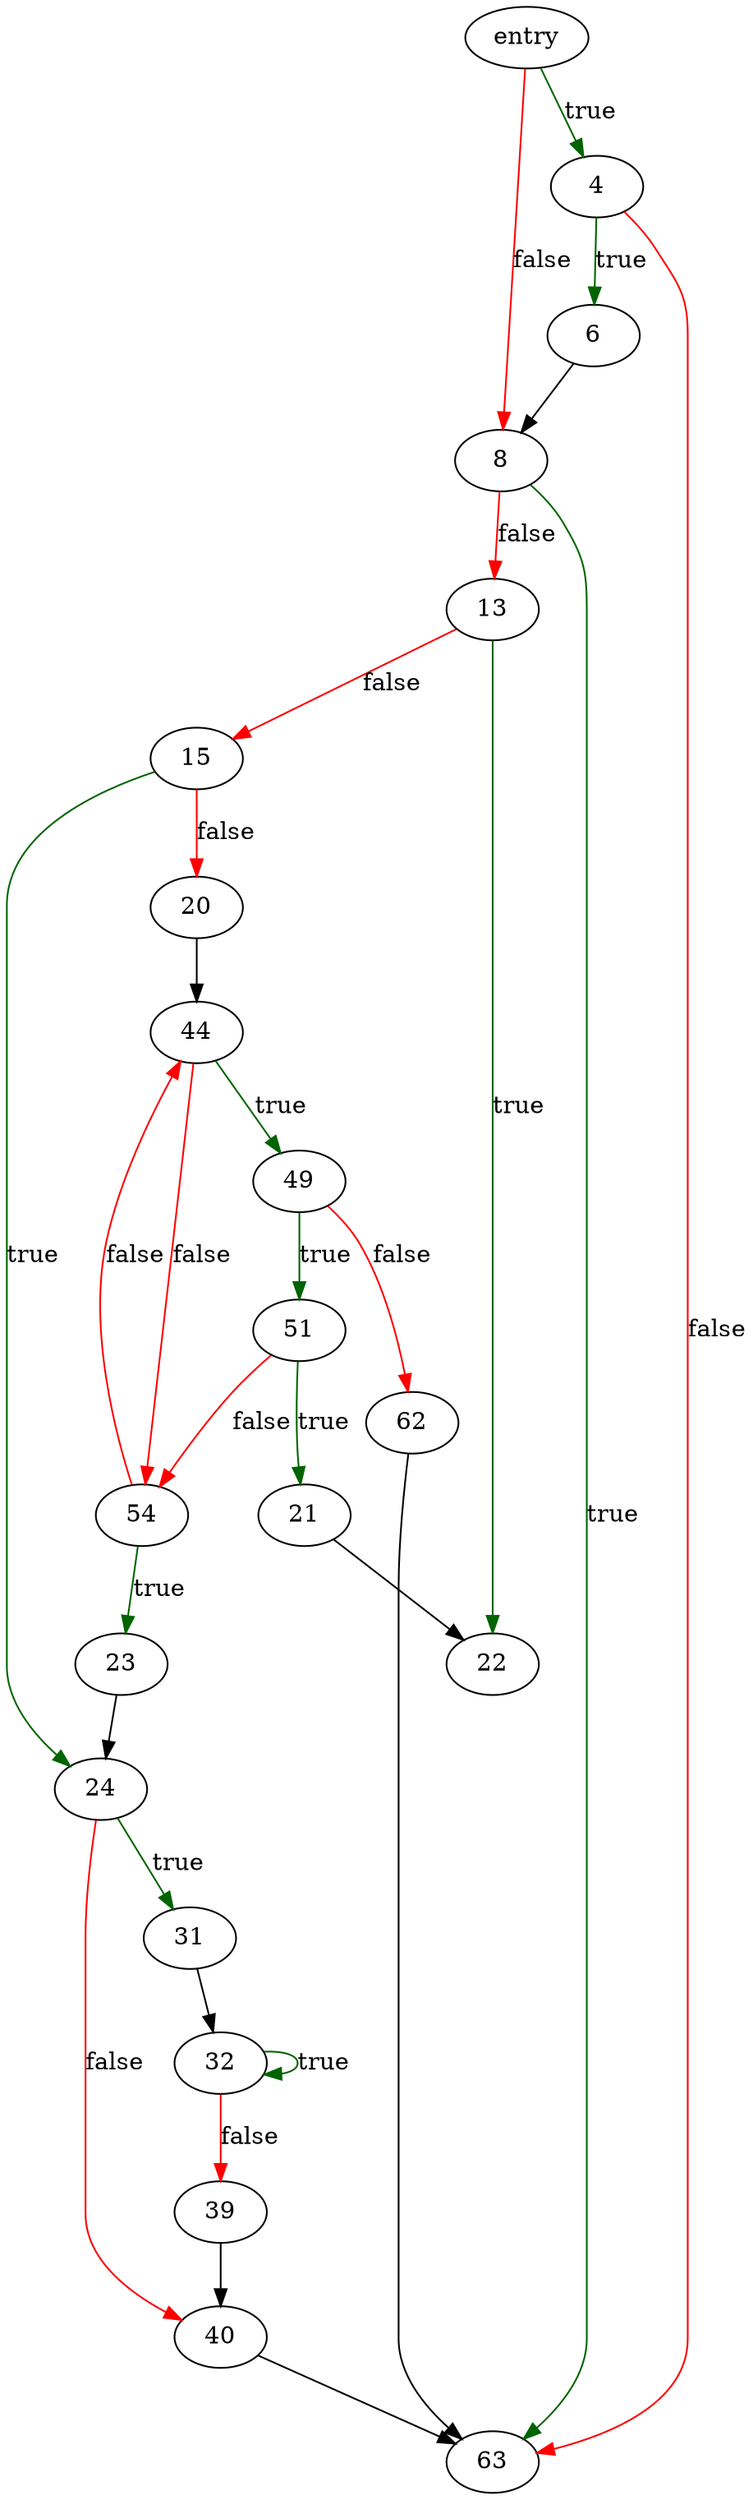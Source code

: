 digraph "find_line" {
	// Node definitions.
	1 [label=entry];
	4;
	6;
	8;
	13;
	15;
	20;
	21;
	22;
	23;
	24;
	31;
	32;
	39;
	40;
	44;
	49;
	51;
	54;
	62;
	63;

	// Edge definitions.
	1 -> 4 [
		color=darkgreen
		label=true
	];
	1 -> 8 [
		color=red
		label=false
	];
	4 -> 6 [
		color=darkgreen
		label=true
	];
	4 -> 63 [
		color=red
		label=false
	];
	6 -> 8;
	8 -> 13 [
		color=red
		label=false
	];
	8 -> 63 [
		color=darkgreen
		label=true
	];
	13 -> 15 [
		color=red
		label=false
	];
	13 -> 22 [
		color=darkgreen
		label=true
	];
	15 -> 20 [
		color=red
		label=false
	];
	15 -> 24 [
		color=darkgreen
		label=true
	];
	20 -> 44;
	21 -> 22;
	23 -> 24;
	24 -> 31 [
		color=darkgreen
		label=true
	];
	24 -> 40 [
		color=red
		label=false
	];
	31 -> 32;
	32 -> 32 [
		color=darkgreen
		label=true
	];
	32 -> 39 [
		color=red
		label=false
	];
	39 -> 40;
	40 -> 63;
	44 -> 49 [
		color=darkgreen
		label=true
	];
	44 -> 54 [
		color=red
		label=false
	];
	49 -> 51 [
		color=darkgreen
		label=true
	];
	49 -> 62 [
		color=red
		label=false
	];
	51 -> 21 [
		color=darkgreen
		label=true
	];
	51 -> 54 [
		color=red
		label=false
	];
	54 -> 23 [
		color=darkgreen
		label=true
	];
	54 -> 44 [
		color=red
		label=false
	];
	62 -> 63;
}